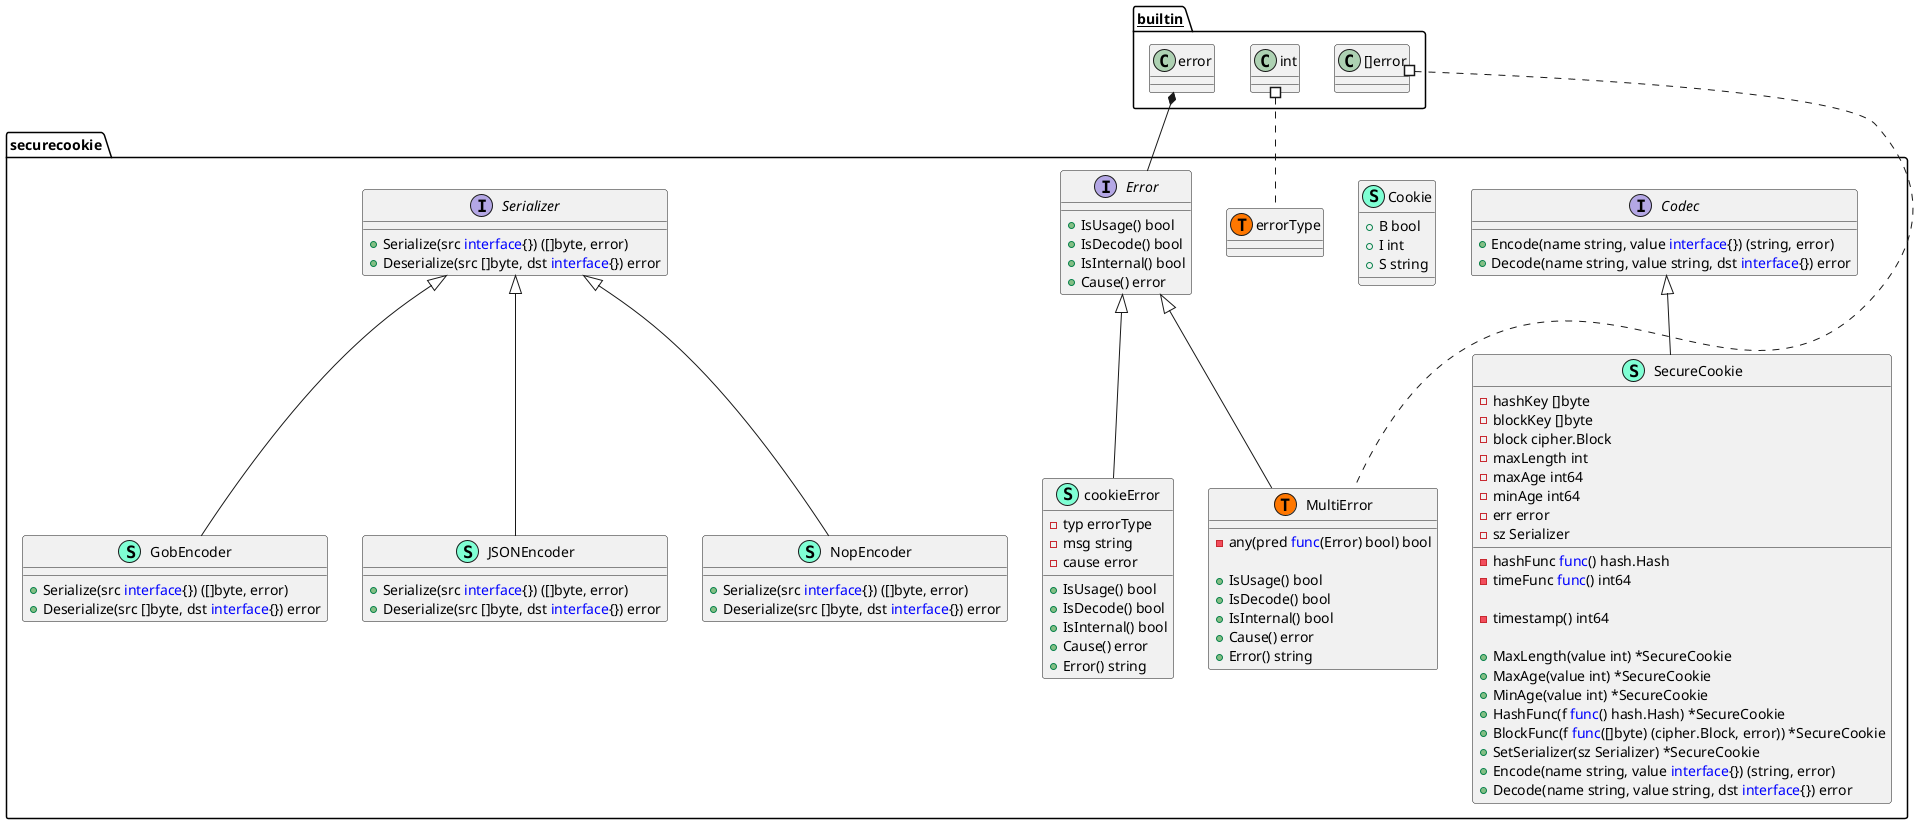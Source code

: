 @startuml
namespace securecookie {
    interface Codec  {
        + Encode(name string, value <font color=blue>interface</font>{}) (string, error)
        + Decode(name string, value string, dst <font color=blue>interface</font>{}) error

    }
    class Cookie << (S,Aquamarine) >> {
        + B bool
        + I int
        + S string

    }
    interface Error  {
        + IsUsage() bool
        + IsDecode() bool
        + IsInternal() bool
        + Cause() error

    }
    class GobEncoder << (S,Aquamarine) >> {
        + Serialize(src <font color=blue>interface</font>{}) ([]byte, error)
        + Deserialize(src []byte, dst <font color=blue>interface</font>{}) error

    }
    class JSONEncoder << (S,Aquamarine) >> {
        + Serialize(src <font color=blue>interface</font>{}) ([]byte, error)
        + Deserialize(src []byte, dst <font color=blue>interface</font>{}) error

    }
    class MultiError << (S,Aquamarine) >> {
        - any(pred <font color=blue>func</font>(Error) bool) bool

        + IsUsage() bool
        + IsDecode() bool
        + IsInternal() bool
        + Cause() error
        + Error() string

    }
    class NopEncoder << (S,Aquamarine) >> {
        + Serialize(src <font color=blue>interface</font>{}) ([]byte, error)
        + Deserialize(src []byte, dst <font color=blue>interface</font>{}) error

    }
    class SecureCookie << (S,Aquamarine) >> {
        - hashKey []byte
        - hashFunc <font color=blue>func</font>() hash.Hash
        - blockKey []byte
        - block cipher.Block
        - maxLength int
        - maxAge int64
        - minAge int64
        - err error
        - sz Serializer
        - timeFunc <font color=blue>func</font>() int64

        - timestamp() int64

        + MaxLength(value int) *SecureCookie
        + MaxAge(value int) *SecureCookie
        + MinAge(value int) *SecureCookie
        + HashFunc(f <font color=blue>func</font>() hash.Hash) *SecureCookie
        + BlockFunc(f <font color=blue>func</font>([]byte) (cipher.Block, error)) *SecureCookie
        + SetSerializer(sz Serializer) *SecureCookie
        + Encode(name string, value <font color=blue>interface</font>{}) (string, error)
        + Decode(name string, value string, dst <font color=blue>interface</font>{}) error

    }
    interface Serializer  {
        + Serialize(src <font color=blue>interface</font>{}) ([]byte, error)
        + Deserialize(src []byte, dst <font color=blue>interface</font>{}) error

    }
    class cookieError << (S,Aquamarine) >> {
        - typ errorType
        - msg string
        - cause error

        + IsUsage() bool
        + IsDecode() bool
        + IsInternal() bool
        + Cause() error
        + Error() string

    }
    class securecookie.MultiError << (T, #FF7700) >>  {
    }
    class securecookie.errorType << (T, #FF7700) >>  {
    }
}
"__builtin__.error" *-- "securecookie.Error"

"securecookie.Serializer" <|-- "securecookie.GobEncoder"
"securecookie.Serializer" <|-- "securecookie.JSONEncoder"
"securecookie.Error" <|-- "securecookie.MultiError"
"securecookie.Serializer" <|-- "securecookie.NopEncoder"
"securecookie.Codec" <|-- "securecookie.SecureCookie"
"securecookie.Error" <|-- "securecookie.cookieError"

"__builtin__.[]error" #.. "securecookie.MultiError"
"__builtin__.int" #.. "securecookie.errorType"
@enduml
